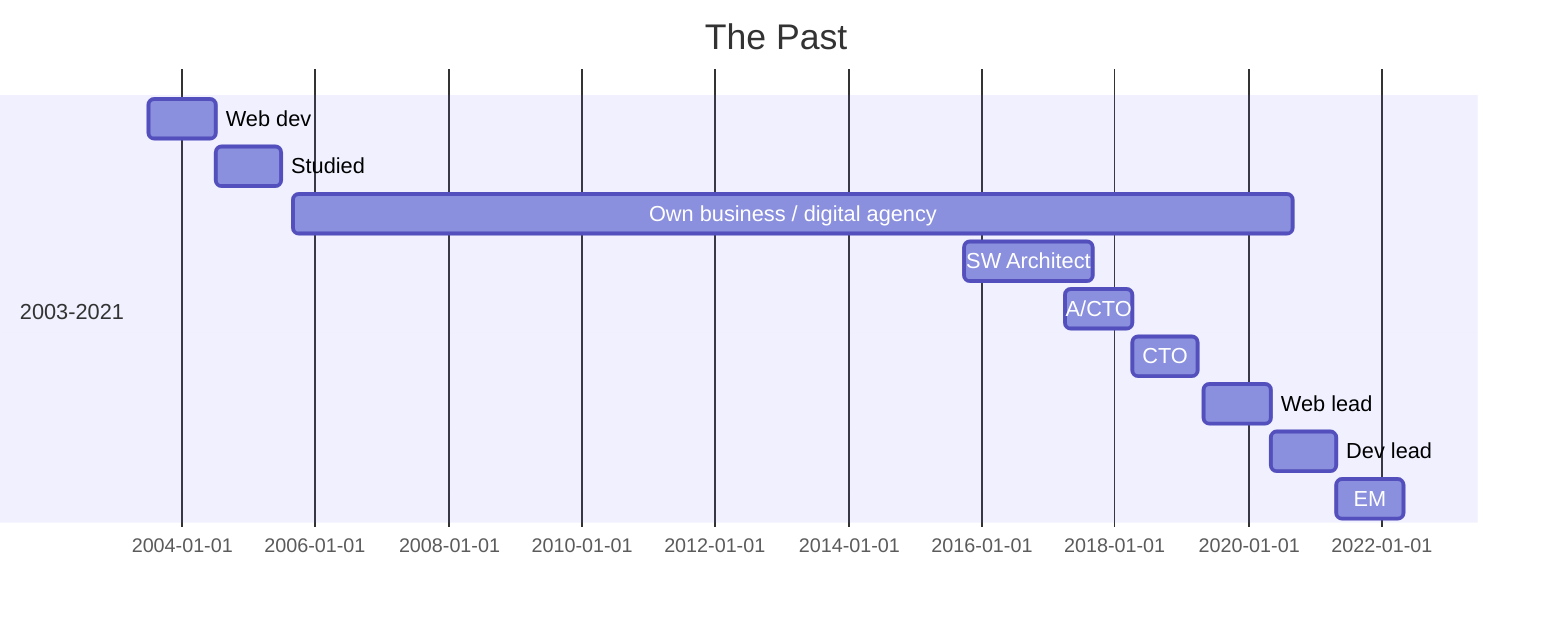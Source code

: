 gantt
title The Past
    section 2003-2021
    Web dev :a, 2003-07-01, 52w
    Studied :, 2004-07-01, 52w
    Own business / digital agency :, 2005-09-01,  782w
    SW Architect :, 2015-10-01,  100w
    A/CTO :, 2017-04-01, 52w
    CTO :, 2018-04-01, 52w
    Web lead :, 2019-05-01, 52w
    Dev lead :, 2020-05-01, 52w
    EM :, 2021-05-01, 52w